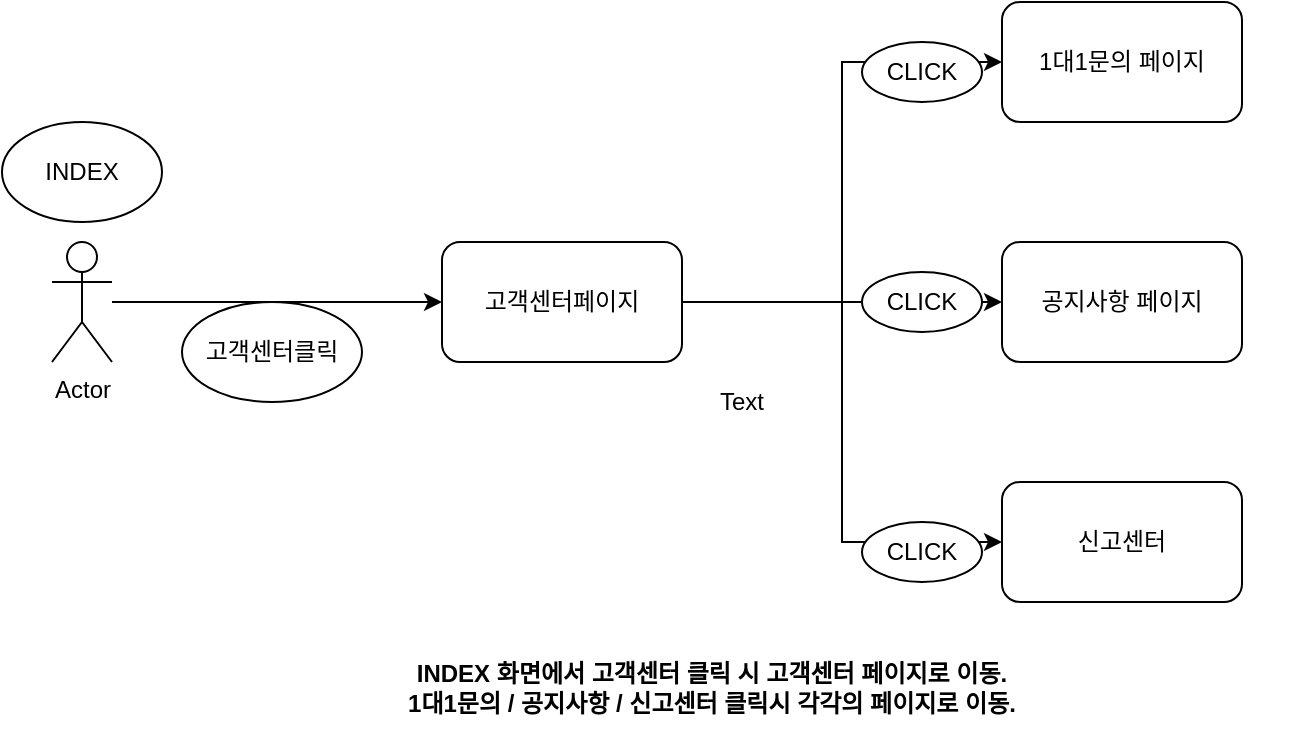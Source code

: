 <mxfile version="14.7.2" type="device"><diagram id="DALyx-bhdsfUtxixt-UF" name="Page-1"><mxGraphModel dx="862" dy="784" grid="1" gridSize="10" guides="1" tooltips="1" connect="1" arrows="1" fold="1" page="1" pageScale="1" pageWidth="827" pageHeight="1169" math="0" shadow="0"><root><mxCell id="0"/><mxCell id="1" parent="0"/><mxCell id="IONlreOy7ml_E9rRVE2n-7" style="edgeStyle=orthogonalEdgeStyle;rounded=0;orthogonalLoop=1;jettySize=auto;html=1;entryX=0;entryY=0.5;entryDx=0;entryDy=0;" edge="1" parent="1" source="IONlreOy7ml_E9rRVE2n-1" target="IONlreOy7ml_E9rRVE2n-6"><mxGeometry relative="1" as="geometry"/></mxCell><mxCell id="IONlreOy7ml_E9rRVE2n-1" value="Actor" style="shape=umlActor;verticalLabelPosition=bottom;verticalAlign=top;html=1;outlineConnect=0;" vertex="1" parent="1"><mxGeometry x="45" y="320" width="30" height="60" as="geometry"/></mxCell><mxCell id="IONlreOy7ml_E9rRVE2n-2" value="INDEX" style="ellipse;whiteSpace=wrap;html=1;" vertex="1" parent="1"><mxGeometry x="20" y="260" width="80" height="50" as="geometry"/></mxCell><mxCell id="IONlreOy7ml_E9rRVE2n-12" style="edgeStyle=orthogonalEdgeStyle;rounded=0;orthogonalLoop=1;jettySize=auto;html=1;entryX=0;entryY=0.5;entryDx=0;entryDy=0;" edge="1" parent="1" source="IONlreOy7ml_E9rRVE2n-6" target="IONlreOy7ml_E9rRVE2n-11"><mxGeometry relative="1" as="geometry"/></mxCell><mxCell id="IONlreOy7ml_E9rRVE2n-15" style="edgeStyle=orthogonalEdgeStyle;rounded=0;orthogonalLoop=1;jettySize=auto;html=1;entryX=0;entryY=0.5;entryDx=0;entryDy=0;" edge="1" parent="1" source="IONlreOy7ml_E9rRVE2n-6" target="IONlreOy7ml_E9rRVE2n-14"><mxGeometry relative="1" as="geometry"/></mxCell><mxCell id="IONlreOy7ml_E9rRVE2n-16" style="edgeStyle=orthogonalEdgeStyle;rounded=0;orthogonalLoop=1;jettySize=auto;html=1;entryX=0;entryY=0.5;entryDx=0;entryDy=0;" edge="1" parent="1" source="IONlreOy7ml_E9rRVE2n-6" target="IONlreOy7ml_E9rRVE2n-13"><mxGeometry relative="1" as="geometry"/></mxCell><mxCell id="IONlreOy7ml_E9rRVE2n-6" value="고객센터페이지" style="rounded=1;whiteSpace=wrap;html=1;" vertex="1" parent="1"><mxGeometry x="240" y="320" width="120" height="60" as="geometry"/></mxCell><mxCell id="IONlreOy7ml_E9rRVE2n-9" value="고객센터클릭" style="ellipse;whiteSpace=wrap;html=1;" vertex="1" parent="1"><mxGeometry x="110" y="350" width="90" height="50" as="geometry"/></mxCell><mxCell id="IONlreOy7ml_E9rRVE2n-11" value="공지사항 페이지" style="rounded=1;whiteSpace=wrap;html=1;" vertex="1" parent="1"><mxGeometry x="520" y="320" width="120" height="60" as="geometry"/></mxCell><mxCell id="IONlreOy7ml_E9rRVE2n-13" value="1대1문의 페이지" style="rounded=1;whiteSpace=wrap;html=1;" vertex="1" parent="1"><mxGeometry x="520" y="200" width="120" height="60" as="geometry"/></mxCell><mxCell id="IONlreOy7ml_E9rRVE2n-14" value="신고센터" style="rounded=1;whiteSpace=wrap;html=1;" vertex="1" parent="1"><mxGeometry x="520" y="440" width="120" height="60" as="geometry"/></mxCell><mxCell id="IONlreOy7ml_E9rRVE2n-17" value="CLICK" style="ellipse;whiteSpace=wrap;html=1;" vertex="1" parent="1"><mxGeometry x="450" y="335" width="60" height="30" as="geometry"/></mxCell><mxCell id="IONlreOy7ml_E9rRVE2n-18" value="CLICK" style="ellipse;whiteSpace=wrap;html=1;" vertex="1" parent="1"><mxGeometry x="450" y="220" width="60" height="30" as="geometry"/></mxCell><mxCell id="IONlreOy7ml_E9rRVE2n-19" value="CLICK" style="ellipse;whiteSpace=wrap;html=1;" vertex="1" parent="1"><mxGeometry x="450" y="460" width="60" height="30" as="geometry"/></mxCell><mxCell id="IONlreOy7ml_E9rRVE2n-20" value="Text" style="text;html=1;strokeColor=none;fillColor=none;align=center;verticalAlign=middle;whiteSpace=wrap;rounded=0;" vertex="1" parent="1"><mxGeometry x="370" y="390" width="40" height="20" as="geometry"/></mxCell><mxCell id="IONlreOy7ml_E9rRVE2n-21" value="INDEX 화면에서 고객센터 클릭 시 고객센터 페이지로 이동.&lt;br&gt;1대1문의 / 공지사항 / 신고센터 클릭시 각각의 페이지로 이동." style="text;html=1;strokeColor=none;fillColor=none;align=center;verticalAlign=middle;whiteSpace=wrap;rounded=0;fontStyle=1" vertex="1" parent="1"><mxGeometry x="75" y="510" width="600" height="65" as="geometry"/></mxCell></root></mxGraphModel></diagram></mxfile>